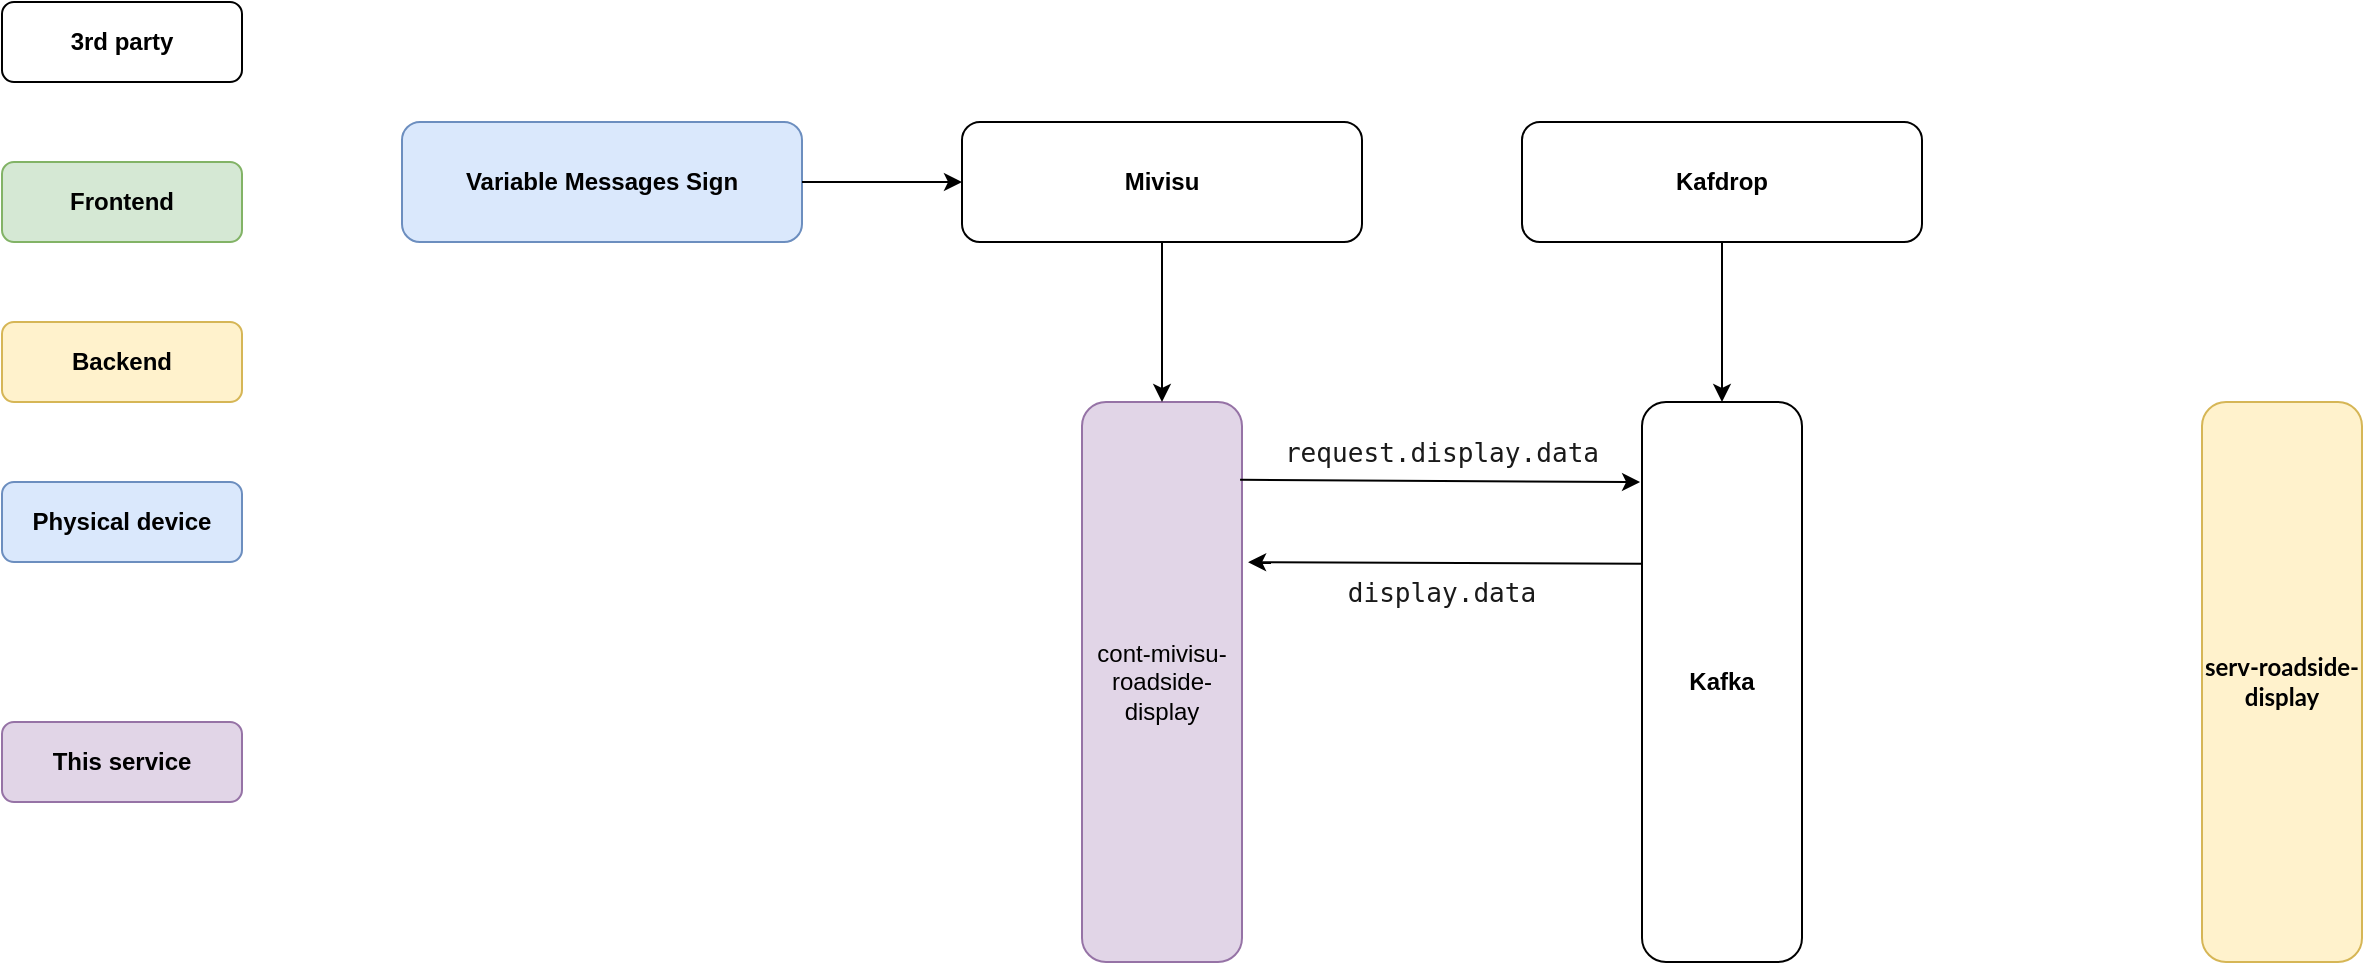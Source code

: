 <mxfile version="16.4.5" type="github">
  <diagram id="ouzjpwCySUWNFvJ32S4I" name="Page-1">
    <mxGraphModel dx="1420" dy="802" grid="1" gridSize="10" guides="1" tooltips="1" connect="1" arrows="1" fold="1" page="1" pageScale="1" pageWidth="1600" pageHeight="900" math="0" shadow="0">
      <root>
        <mxCell id="0" />
        <mxCell id="1" parent="0" />
        <mxCell id="rxdsacjxbleeD994g-ba-1" value="&lt;b&gt;Frontend&lt;/b&gt;" style="rounded=1;whiteSpace=wrap;html=1;fillColor=#d5e8d4;strokeColor=#82b366;" vertex="1" parent="1">
          <mxGeometry x="80" y="280" width="120" height="40" as="geometry" />
        </mxCell>
        <mxCell id="rxdsacjxbleeD994g-ba-2" value="&lt;b&gt;Backend&lt;/b&gt;" style="rounded=1;whiteSpace=wrap;html=1;fillColor=#fff2cc;strokeColor=#d6b656;" vertex="1" parent="1">
          <mxGeometry x="80" y="360" width="120" height="40" as="geometry" />
        </mxCell>
        <mxCell id="rxdsacjxbleeD994g-ba-3" value="&lt;b&gt;Physical device&lt;/b&gt;" style="rounded=1;whiteSpace=wrap;html=1;fillColor=#dae8fc;strokeColor=#6c8ebf;" vertex="1" parent="1">
          <mxGeometry x="80" y="440" width="120" height="40" as="geometry" />
        </mxCell>
        <mxCell id="rxdsacjxbleeD994g-ba-4" value="&lt;b&gt;This service&lt;/b&gt;" style="rounded=1;whiteSpace=wrap;html=1;fillColor=#e1d5e7;strokeColor=#9673a6;" vertex="1" parent="1">
          <mxGeometry x="80" y="560" width="120" height="40" as="geometry" />
        </mxCell>
        <mxCell id="rxdsacjxbleeD994g-ba-5" value="&lt;b&gt;Kafdrop&lt;/b&gt;" style="rounded=1;whiteSpace=wrap;html=1;" vertex="1" parent="1">
          <mxGeometry x="840" y="260" width="200" height="60" as="geometry" />
        </mxCell>
        <mxCell id="rxdsacjxbleeD994g-ba-6" value="&lt;b&gt;Kafka&lt;/b&gt;" style="rounded=1;whiteSpace=wrap;html=1;" vertex="1" parent="1">
          <mxGeometry x="900" y="400" width="80" height="280" as="geometry" />
        </mxCell>
        <mxCell id="rxdsacjxbleeD994g-ba-7" value="" style="endArrow=classic;html=1;rounded=0;fontColor=#1A1A1A;entryX=0.5;entryY=0;entryDx=0;entryDy=0;" edge="1" parent="1" source="rxdsacjxbleeD994g-ba-5" target="rxdsacjxbleeD994g-ba-6">
          <mxGeometry width="50" height="50" relative="1" as="geometry">
            <mxPoint x="760" y="390" as="sourcePoint" />
            <mxPoint x="810" y="340" as="targetPoint" />
          </mxGeometry>
        </mxCell>
        <mxCell id="rxdsacjxbleeD994g-ba-9" value="&lt;pre&gt;&lt;font face=&quot;jetbrains mono, monospace&quot; color=&quot;#1a1a1a&quot;&gt;&lt;span style=&quot;font-size: 13.067px ; background-color: rgb(255 , 255 , 255)&quot;&gt;display.data&lt;/span&gt;&lt;/font&gt;&lt;/pre&gt;" style="text;html=1;strokeColor=none;fillColor=none;align=center;verticalAlign=middle;whiteSpace=wrap;rounded=0;" vertex="1" parent="1">
          <mxGeometry x="710" y="480" width="180" height="30" as="geometry" />
        </mxCell>
        <mxCell id="rxdsacjxbleeD994g-ba-10" value="&lt;b&gt;3rd party&lt;/b&gt;" style="rounded=1;whiteSpace=wrap;html=1;" vertex="1" parent="1">
          <mxGeometry x="80" y="200" width="120" height="40" as="geometry" />
        </mxCell>
        <mxCell id="rxdsacjxbleeD994g-ba-11" value="cont-mivisu-roadside-display" style="rounded=1;whiteSpace=wrap;html=1;fillColor=#e1d5e7;strokeColor=#9673a6;" vertex="1" parent="1">
          <mxGeometry x="620" y="400" width="80" height="280" as="geometry" />
        </mxCell>
        <mxCell id="rxdsacjxbleeD994g-ba-12" value="&lt;pre&gt;&lt;font face=&quot;jetbrains mono, monospace&quot; color=&quot;#1a1a1a&quot;&gt;&lt;span style=&quot;font-size: 13.067px ; background-color: rgb(255 , 255 , 255)&quot;&gt;request.display.data&lt;/span&gt;&lt;/font&gt;&lt;font color=&quot;#bbbbbb&quot; face=&quot;jetbrains mono, monospace&quot; style=&quot;background-color: rgb(40 , 44 , 52)&quot;&gt;&lt;span style=&quot;font-size: 9.8pt&quot;&gt;&lt;br&gt;&lt;/span&gt;&lt;/font&gt;&lt;/pre&gt;" style="text;html=1;strokeColor=none;fillColor=none;align=center;verticalAlign=middle;whiteSpace=wrap;rounded=0;" vertex="1" parent="1">
          <mxGeometry x="710" y="410" width="180" height="30" as="geometry" />
        </mxCell>
        <mxCell id="rxdsacjxbleeD994g-ba-17" value="&lt;span style=&quot;font-family: &amp;#34;lato&amp;#34; , &amp;#34;arial&amp;#34;&quot;&gt;&lt;b&gt;&lt;font style=&quot;font-size: 12px&quot;&gt;serv-roadside-display&lt;/font&gt;&lt;/b&gt;&lt;/span&gt;" style="rounded=1;whiteSpace=wrap;html=1;fillColor=#fff2cc;strokeColor=#d6b656;" vertex="1" parent="1">
          <mxGeometry x="1180" y="400" width="80" height="280" as="geometry" />
        </mxCell>
        <mxCell id="rxdsacjxbleeD994g-ba-23" value="&lt;b&gt;Mivisu&lt;/b&gt;" style="rounded=1;whiteSpace=wrap;html=1;" vertex="1" parent="1">
          <mxGeometry x="560" y="260" width="200" height="60" as="geometry" />
        </mxCell>
        <mxCell id="rxdsacjxbleeD994g-ba-24" value="" style="endArrow=classic;html=1;rounded=0;entryX=0.5;entryY=0;entryDx=0;entryDy=0;exitX=0.5;exitY=1;exitDx=0;exitDy=0;" edge="1" parent="1" source="rxdsacjxbleeD994g-ba-23" target="rxdsacjxbleeD994g-ba-11">
          <mxGeometry width="50" height="50" relative="1" as="geometry">
            <mxPoint x="450" y="365" as="sourcePoint" />
            <mxPoint x="460" y="355" as="targetPoint" />
          </mxGeometry>
        </mxCell>
        <mxCell id="rxdsacjxbleeD994g-ba-26" value="&lt;b&gt;Variable Messages Sign&lt;/b&gt;" style="rounded=1;whiteSpace=wrap;html=1;fillColor=#dae8fc;strokeColor=#6c8ebf;direction=west;" vertex="1" parent="1">
          <mxGeometry x="280" y="260" width="200" height="60" as="geometry" />
        </mxCell>
        <mxCell id="rxdsacjxbleeD994g-ba-27" value="" style="endArrow=classic;html=1;rounded=0;exitX=0;exitY=0.5;exitDx=0;exitDy=0;entryX=0;entryY=0.5;entryDx=0;entryDy=0;" edge="1" parent="1" source="rxdsacjxbleeD994g-ba-26" target="rxdsacjxbleeD994g-ba-23">
          <mxGeometry width="50" height="50" relative="1" as="geometry">
            <mxPoint x="690" y="430" as="sourcePoint" />
            <mxPoint x="740" y="380" as="targetPoint" />
          </mxGeometry>
        </mxCell>
        <mxCell id="rxdsacjxbleeD994g-ba-29" value="" style="endArrow=classic;html=1;rounded=0;entryX=-0.012;entryY=0.143;entryDx=0;entryDy=0;entryPerimeter=0;exitX=0.988;exitY=0.139;exitDx=0;exitDy=0;exitPerimeter=0;" edge="1" parent="1" source="rxdsacjxbleeD994g-ba-11" target="rxdsacjxbleeD994g-ba-6">
          <mxGeometry width="50" height="50" relative="1" as="geometry">
            <mxPoint x="690" y="430" as="sourcePoint" />
            <mxPoint x="740" y="380" as="targetPoint" />
          </mxGeometry>
        </mxCell>
        <mxCell id="rxdsacjxbleeD994g-ba-30" value="" style="endArrow=classic;html=1;rounded=0;entryX=1.038;entryY=0.286;entryDx=0;entryDy=0;entryPerimeter=0;exitX=0;exitY=0.289;exitDx=0;exitDy=0;exitPerimeter=0;" edge="1" parent="1" source="rxdsacjxbleeD994g-ba-6" target="rxdsacjxbleeD994g-ba-11">
          <mxGeometry width="50" height="50" relative="1" as="geometry">
            <mxPoint x="690" y="430" as="sourcePoint" />
            <mxPoint x="740" y="380" as="targetPoint" />
          </mxGeometry>
        </mxCell>
      </root>
    </mxGraphModel>
  </diagram>
</mxfile>
